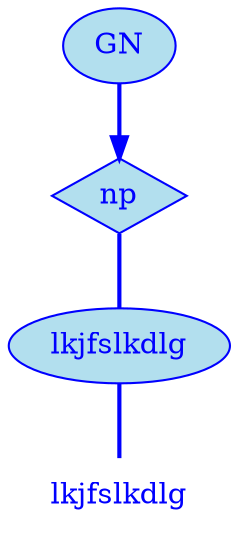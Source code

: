 digraph g {
	graph [bb="0,0,104,252"];
	node [label="\N"];
	graph [_draw_="c 5 -white C 5 -white P 4 0 0 0 252 104 252 104 0 ",
		xdotversion="1.2"];
	"mc1s1_t1#token84" [label=lkjfslkdlg, shape=plaintext, fillcolor=lightblue2, fontcolor=blue, pos="52,18", width="1.03", height="0.50", _ldraw_="F 14.000000 11 -Times-Roman c 4 -blue T 52 13 0 59 10 -lkjfslkdlg "];
	"mc1s1_W1#wordmc1s1_t1#token" [label=lkjfslkdlg, shape=ellipse, fillcolor=lightblue2, fontcolor=blue, pos="52,90", width="1.44", height="0.50", color=blue, style=filled, _draw_="S 6 -filled c 4 -blue C 10 -lightblue2 E 52 90 52 18 ", _ldraw_="F 14.000000 11 -Times-Roman c 4 -blue T 52 85 0 59 10 -lkjfslkdlg "];
	"mc1s1_P13#pos" [label=np, shape=diamond, fillcolor=lightblue2, fontcolor=blue, pos="52,162", width="0.75", height="0.50", color=blue, style=filled, _draw_="S 6 -filled c 4 -blue C 10 -lightblue2 P 4 52 180 25 162 52 144 79 162 ", _ldraw_="F 14.000000 11 -Times-Roman c 4 -blue T 52 157 0 17 2 -np "];
	"mc1s1_chk0#chunk" [label=GN, fillcolor=lightblue2, fontcolor=blue, pos="52,234", width="0.75", height="0.50", color=blue, style=filled, arrowhead=doubleoctagon, _draw_="S 6 -filled c 4 -blue C 10 -lightblue2 E 52 234 27 18 ", _ldraw_="F 14.000000 11 -Times-Roman c 4 -blue T 52 229 0 22 2 -GN "];
	"mc1s1_W1#wordmc1s1_t1#token" -> "mc1s1_t1#token84" [arrowhead=none, color=blue, fontcolor=blue, style=bold, minlen=1, pos="52,72 52,61 52,47 52,36", _draw_="S 4 -bold c 4 -blue B 4 52 72 52 61 52 47 52 36 "];
	"mc1s1_P13#pos" -> "mc1s1_W1#wordmc1s1_t1#token" [arrowhead=none, color=blue, fontcolor=blue, style=bold, minlen=1, pos="52,144 52,133 52,119 52,108", _draw_="S 4 -bold c 4 -blue B 4 52 144 52 133 52 119 52 108 "];
	"mc1s1_chk0#chunk" -> "mc1s1_P13#pos" [color=blue, fontcolor=blue, style=bold, minlen=1, pos="e,52,180 52,216 52,208 52,199 52,190", shape=normal, _draw_="S 4 -bold c 4 -blue B 4 52 216 52 208 52 199 52 190 ", _hdraw_="S 5 -solid S 15 -setlinewidth(1) c 4 -blue C 4 -blue P 3 56 190 52 180 49 190 "];
}

